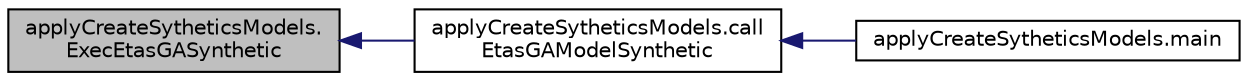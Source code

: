 digraph "applyCreateSytheticsModels.ExecEtasGASynthetic"
{
  edge [fontname="Helvetica",fontsize="10",labelfontname="Helvetica",labelfontsize="10"];
  node [fontname="Helvetica",fontsize="10",shape=record];
  rankdir="LR";
  Node11 [label="applyCreateSytheticsModels.\lExecEtasGASynthetic",height=0.2,width=0.4,color="black", fillcolor="grey75", style="filled", fontcolor="black"];
  Node11 -> Node12 [dir="back",color="midnightblue",fontsize="10",style="solid",fontname="Helvetica"];
  Node12 [label="applyCreateSytheticsModels.call\lEtasGAModelSynthetic",height=0.2,width=0.4,color="black", fillcolor="white", style="filled",URL="$namespaceapply_create_sythetics_models.html#a8acd1a0f978e5461154f581eb9240d69"];
  Node12 -> Node13 [dir="back",color="midnightblue",fontsize="10",style="solid",fontname="Helvetica"];
  Node13 [label="applyCreateSytheticsModels.main",height=0.2,width=0.4,color="black", fillcolor="white", style="filled",URL="$namespaceapply_create_sythetics_models.html#ac331ebcf2141e14d7ecb9fc32ccf3e47"];
}
